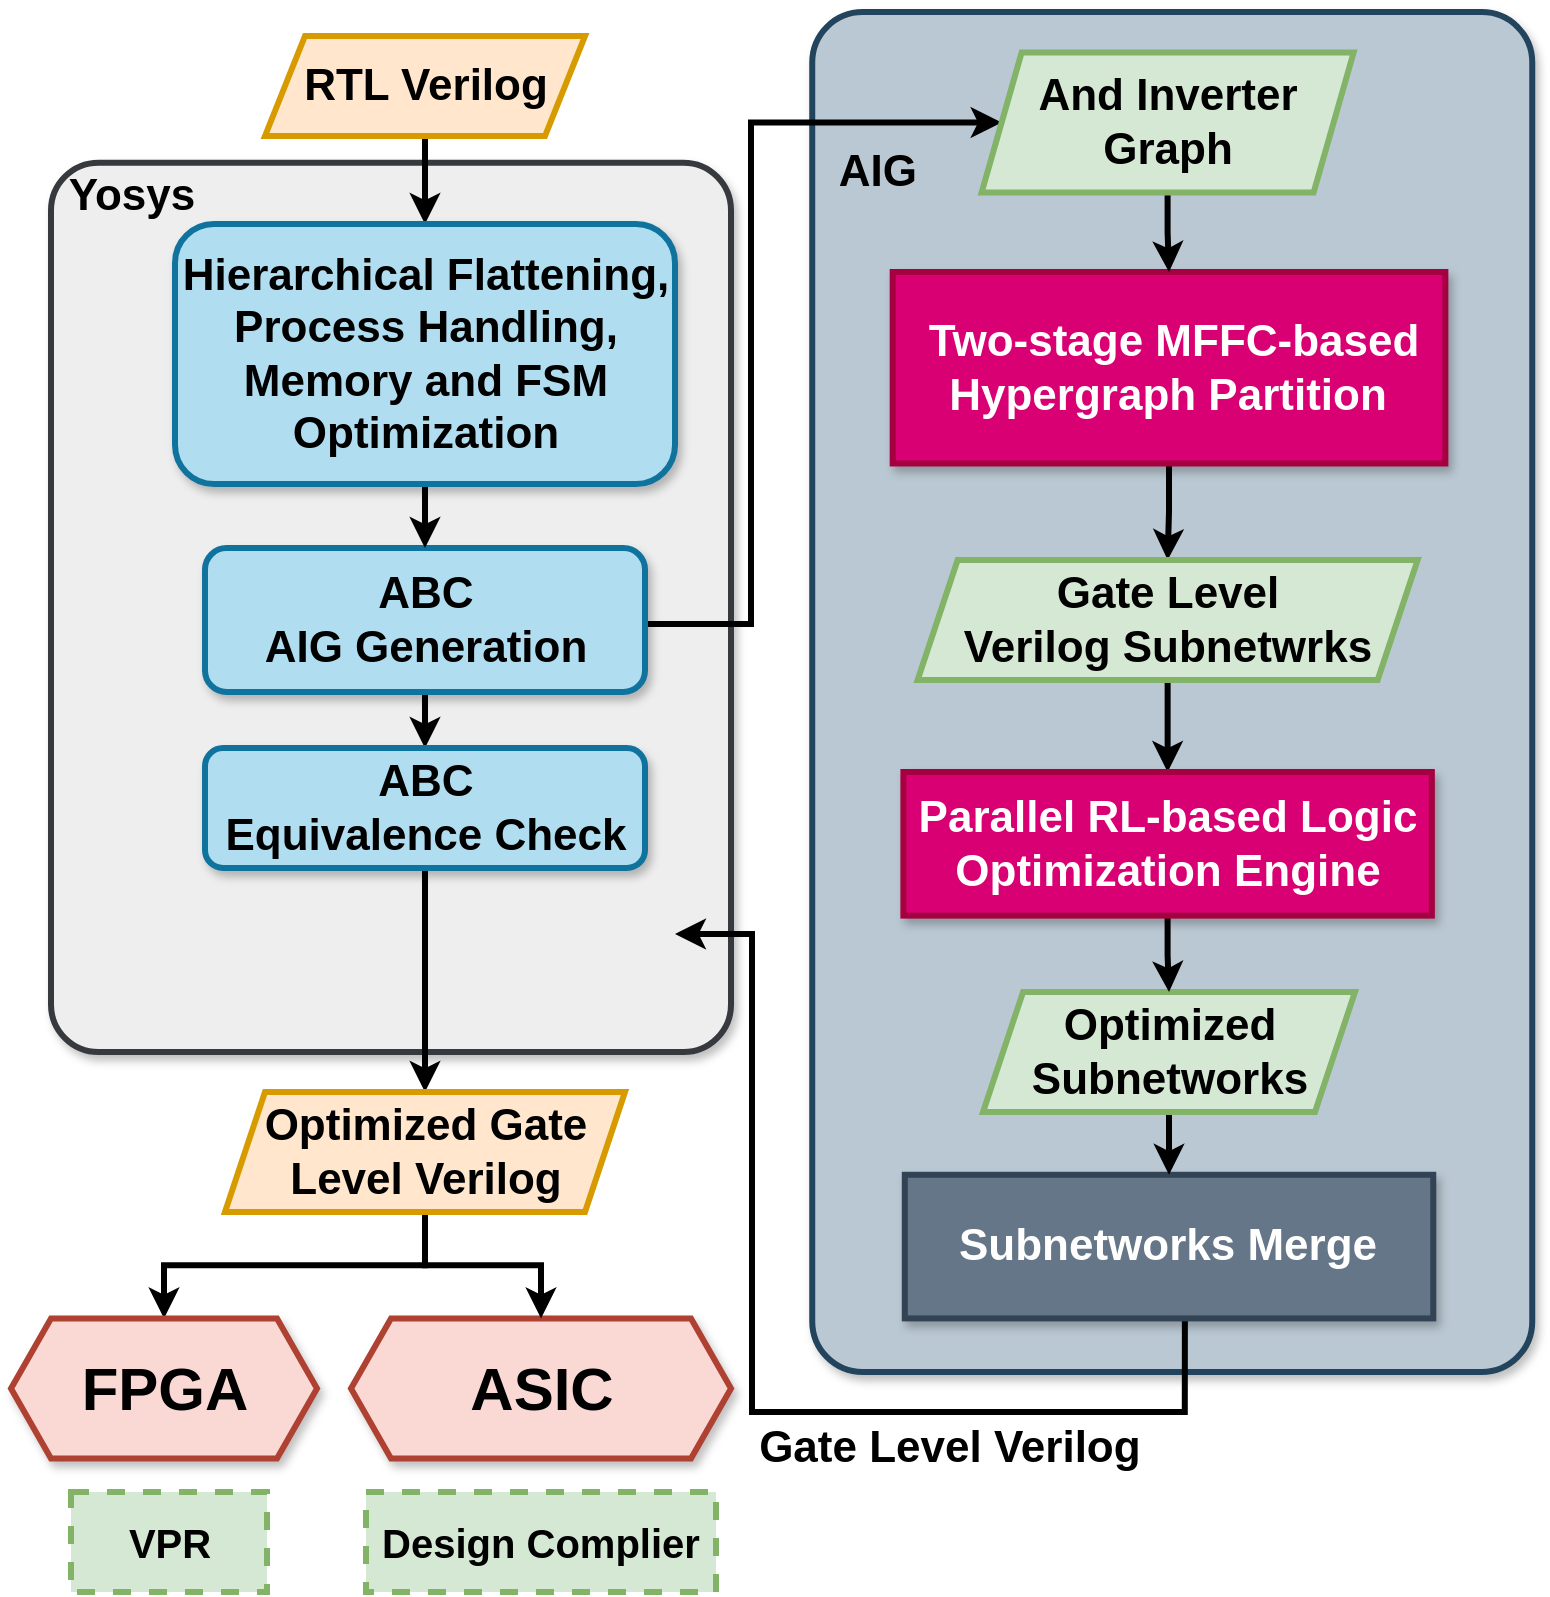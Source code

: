 <mxfile version="24.7.7">
  <diagram name="第 1 页" id="HAvIKgZ25yOHQbioZGKh">
    <mxGraphModel dx="4115" dy="2171" grid="1" gridSize="10" guides="1" tooltips="1" connect="1" arrows="1" fold="1" page="1" pageScale="1" pageWidth="1100" pageHeight="1050" math="0" shadow="0">
      <root>
        <mxCell id="0" />
        <mxCell id="1" parent="0" />
        <mxCell id="H0RHcH_2FTHYZ-mKpaNJ-111" value="" style="rounded=1;whiteSpace=wrap;html=1;fillColor=#bac8d3;strokeColor=#23445d;strokeWidth=3;shadow=1;arcSize=7;textShadow=1;" parent="1" vertex="1">
          <mxGeometry x="-1718.88" y="-1030" width="360" height="680" as="geometry" />
        </mxCell>
        <mxCell id="fzru5klA7RKhJBc94vuA-6" value="&lt;font face=&quot;Helvetica&quot; size=&quot;1&quot;&gt;&lt;b style=&quot;font-size: 30px;&quot;&gt;ASIC&lt;/b&gt;&lt;/font&gt;" style="shape=hexagon;perimeter=hexagonPerimeter2;whiteSpace=wrap;html=1;fixedSize=1;strokeColor=#ae4132;fillColor=#fad9d5;strokeWidth=3;shadow=1;" parent="1" vertex="1">
          <mxGeometry x="-1949.5" y="-376.8" width="190" height="70" as="geometry" />
        </mxCell>
        <mxCell id="fzru5klA7RKhJBc94vuA-12" value="&lt;b style=&quot;&quot;&gt;&lt;font style=&quot;font-size: 20px;&quot;&gt;Design Complier&lt;/font&gt;&lt;/b&gt;" style="rounded=0;whiteSpace=wrap;html=1;dashed=1;perimeterSpacing=3;strokeWidth=3;fillColor=#d5e8d4;strokeColor=#82b366;" parent="1" vertex="1">
          <mxGeometry x="-1942" y="-290" width="175" height="50" as="geometry" />
        </mxCell>
        <mxCell id="-el-lTCZ7dYY3-WtjOfP-2" value="" style="rounded=1;whiteSpace=wrap;html=1;fillColor=#eeeeee;strokeColor=#36393d;strokeWidth=3;shadow=1;arcSize=7;" parent="1" vertex="1">
          <mxGeometry x="-2099.5" y="-954.66" width="340" height="444.66" as="geometry" />
        </mxCell>
        <mxCell id="-el-lTCZ7dYY3-WtjOfP-6" value="" style="endArrow=classic;html=1;rounded=0;strokeWidth=3;entryX=0;entryY=0.5;entryDx=0;entryDy=0;edgeStyle=orthogonalEdgeStyle;exitX=1;exitY=0.5;exitDx=0;exitDy=0;" parent="1" source="H0RHcH_2FTHYZ-mKpaNJ-228" target="H0RHcH_2FTHYZ-mKpaNJ-187" edge="1">
          <mxGeometry width="50" height="50" relative="1" as="geometry">
            <mxPoint x="-1895.5" y="-772" as="sourcePoint" />
            <mxPoint x="-1444.71" y="-976.53" as="targetPoint" />
            <Array as="points">
              <mxPoint x="-1802.5" y="-724" />
              <mxPoint x="-1749.5" y="-724" />
              <mxPoint x="-1749.5" y="-975" />
            </Array>
          </mxGeometry>
        </mxCell>
        <mxCell id="-el-lTCZ7dYY3-WtjOfP-274" value="" style="endArrow=classic;html=1;rounded=0;strokeWidth=3;edgeStyle=orthogonalEdgeStyle;exitX=0.53;exitY=0.986;exitDx=0;exitDy=0;exitPerimeter=0;entryX=1;entryY=0.5;entryDx=0;entryDy=0;" parent="1" source="H0RHcH_2FTHYZ-mKpaNJ-75" edge="1">
          <mxGeometry width="50" height="50" relative="1" as="geometry">
            <mxPoint x="-1182.71" y="149.94" as="sourcePoint" />
            <mxPoint x="-1787.5" y="-569" as="targetPoint" />
            <Array as="points">
              <mxPoint x="-1533" y="-330" />
              <mxPoint x="-1749" y="-330" />
              <mxPoint x="-1749" y="-569" />
            </Array>
          </mxGeometry>
        </mxCell>
        <mxCell id="-el-lTCZ7dYY3-WtjOfP-275" value="&lt;b style=&quot;&quot;&gt;&lt;font style=&quot;font-size: 22px;&quot;&gt;AIG&amp;nbsp;&lt;/font&gt;&lt;/b&gt;" style="text;html=1;align=center;verticalAlign=middle;whiteSpace=wrap;rounded=0;" parent="1" vertex="1">
          <mxGeometry x="-1720" y="-955.15" width="74.12" height="10.15" as="geometry" />
        </mxCell>
        <mxCell id="H0RHcH_2FTHYZ-mKpaNJ-296" style="edgeStyle=orthogonalEdgeStyle;rounded=0;orthogonalLoop=1;jettySize=auto;html=1;entryX=0.5;entryY=0;entryDx=0;entryDy=0;strokeWidth=3;" parent="1" source="SU_nRj_41NOhbr6IneJR-1" target="H0RHcH_2FTHYZ-mKpaNJ-295" edge="1">
          <mxGeometry relative="1" as="geometry" />
        </mxCell>
        <mxCell id="SU_nRj_41NOhbr6IneJR-1" value="&lt;b style=&quot;&quot;&gt;&lt;font style=&quot;font-size: 22px;&quot;&gt;RTL Verilog&lt;/font&gt;&lt;/b&gt;" style="shape=parallelogram;perimeter=parallelogramPerimeter;whiteSpace=wrap;html=1;fixedSize=1;fillColor=#ffe6cc;strokeColor=#d79b00;strokeWidth=3;" parent="1" vertex="1">
          <mxGeometry x="-1992.5" y="-1018" width="160" height="50" as="geometry" />
        </mxCell>
        <mxCell id="SU_nRj_41NOhbr6IneJR-2" value="&lt;font style=&quot;font-size: 22px;&quot;&gt;&lt;b&gt;Yosys&lt;/b&gt;&lt;/font&gt;" style="text;html=1;align=center;verticalAlign=middle;whiteSpace=wrap;rounded=0;" parent="1" vertex="1">
          <mxGeometry x="-2089.5" y="-953" width="60" height="30" as="geometry" />
        </mxCell>
        <mxCell id="H0RHcH_2FTHYZ-mKpaNJ-75" value="&lt;b style=&quot;&quot;&gt;&lt;font style=&quot;font-size: 22px;&quot;&gt;Subnetworks Merge&lt;/font&gt;&lt;/b&gt;" style="rounded=0;whiteSpace=wrap;html=1;fillColor=#647687;fontColor=#ffffff;strokeColor=#314354;strokeWidth=3;shadow=1;container=0;" parent="1" vertex="1">
          <mxGeometry x="-1672.604" y="-448.608" width="264.237" height="71.808" as="geometry" />
        </mxCell>
        <mxCell id="MAslqFbUonPrWmBKUDa1-5" style="edgeStyle=orthogonalEdgeStyle;rounded=0;orthogonalLoop=1;jettySize=auto;html=1;entryX=0.5;entryY=0;entryDx=0;entryDy=0;strokeWidth=3;" edge="1" parent="1" source="H0RHcH_2FTHYZ-mKpaNJ-73" target="H0RHcH_2FTHYZ-mKpaNJ-189">
          <mxGeometry relative="1" as="geometry" />
        </mxCell>
        <mxCell id="H0RHcH_2FTHYZ-mKpaNJ-73" value="&lt;b style=&quot;color: rgb(0, 0, 0);&quot;&gt;&lt;font style=&quot;font-size: 22px;&quot; color=&quot;#ffffff&quot;&gt;&amp;nbsp;Two-stage MFFC-based Hypergraph Partition&lt;/font&gt;&lt;/b&gt;" style="rounded=0;whiteSpace=wrap;html=1;fillColor=#d80073;strokeColor=#A50040;strokeWidth=3;shadow=1;container=0;fontColor=#ffffff;" parent="1" vertex="1">
          <mxGeometry x="-1678.66" y="-900" width="276.35" height="95.74" as="geometry" />
        </mxCell>
        <mxCell id="MAslqFbUonPrWmBKUDa1-4" style="edgeStyle=orthogonalEdgeStyle;rounded=0;orthogonalLoop=1;jettySize=auto;html=1;strokeWidth=3;" edge="1" parent="1" source="H0RHcH_2FTHYZ-mKpaNJ-187" target="H0RHcH_2FTHYZ-mKpaNJ-73">
          <mxGeometry relative="1" as="geometry" />
        </mxCell>
        <mxCell id="H0RHcH_2FTHYZ-mKpaNJ-187" value="&lt;b style=&quot;font-size: 22px;&quot;&gt;And Inverter Graph&lt;/b&gt;" style="shape=parallelogram;perimeter=parallelogramPerimeter;whiteSpace=wrap;html=1;fixedSize=1;fillColor=#d5e8d4;strokeColor=#82b366;strokeWidth=3;" parent="1" vertex="1">
          <mxGeometry x="-1634.18" y="-1009.73" width="185.98" height="70" as="geometry" />
        </mxCell>
        <mxCell id="MAslqFbUonPrWmBKUDa1-6" style="edgeStyle=orthogonalEdgeStyle;rounded=0;orthogonalLoop=1;jettySize=auto;html=1;entryX=0.5;entryY=0;entryDx=0;entryDy=0;strokeWidth=3;" edge="1" parent="1" source="H0RHcH_2FTHYZ-mKpaNJ-189" target="MAslqFbUonPrWmBKUDa1-2">
          <mxGeometry relative="1" as="geometry" />
        </mxCell>
        <mxCell id="H0RHcH_2FTHYZ-mKpaNJ-189" value="&lt;div&gt;&lt;b&gt;&lt;font style=&quot;font-size: 22px;&quot;&gt;Gate Level Verilog&lt;/font&gt;&lt;/b&gt;&lt;b style=&quot;background-color: initial;&quot;&gt;&lt;font style=&quot;font-size: 22px;&quot;&gt;&amp;nbsp;Subnetwrks&lt;/font&gt;&lt;/b&gt;&lt;/div&gt;" style="shape=parallelogram;perimeter=parallelogramPerimeter;whiteSpace=wrap;html=1;fixedSize=1;fillColor=#d5e8d4;strokeColor=#82b366;strokeWidth=3;" parent="1" vertex="1">
          <mxGeometry x="-1666.19" y="-756" width="250" height="60" as="geometry" />
        </mxCell>
        <mxCell id="MAslqFbUonPrWmBKUDa1-8" style="edgeStyle=orthogonalEdgeStyle;rounded=0;orthogonalLoop=1;jettySize=auto;html=1;entryX=0.5;entryY=0;entryDx=0;entryDy=0;strokeWidth=3;" edge="1" parent="1" source="H0RHcH_2FTHYZ-mKpaNJ-190" target="H0RHcH_2FTHYZ-mKpaNJ-75">
          <mxGeometry relative="1" as="geometry" />
        </mxCell>
        <mxCell id="H0RHcH_2FTHYZ-mKpaNJ-190" value="&lt;div&gt;&lt;b style=&quot;font-size: 22px;&quot;&gt;Optimized Subnetworks&lt;/b&gt;&lt;br&gt;&lt;/div&gt;" style="shape=parallelogram;perimeter=parallelogramPerimeter;whiteSpace=wrap;html=1;fixedSize=1;fillColor=#d5e8d4;strokeColor=#82b366;strokeWidth=3;" parent="1" vertex="1">
          <mxGeometry x="-1633.48" y="-540" width="185.98" height="60" as="geometry" />
        </mxCell>
        <mxCell id="MAslqFbUonPrWmBKUDa1-1" style="edgeStyle=orthogonalEdgeStyle;rounded=0;orthogonalLoop=1;jettySize=auto;html=1;entryX=0.5;entryY=0;entryDx=0;entryDy=0;strokeWidth=3;" edge="1" parent="1" source="H0RHcH_2FTHYZ-mKpaNJ-228" target="H0RHcH_2FTHYZ-mKpaNJ-248">
          <mxGeometry relative="1" as="geometry" />
        </mxCell>
        <mxCell id="H0RHcH_2FTHYZ-mKpaNJ-228" value="&lt;div&gt;&lt;font style=&quot;font-size: 22px;&quot;&gt;&lt;b&gt;ABC&lt;/b&gt;&lt;/font&gt;&lt;/div&gt;&lt;font style=&quot;font-size: 22px;&quot;&gt;&lt;b&gt;AIG Generation&lt;/b&gt;&lt;/font&gt;" style="rounded=1;whiteSpace=wrap;html=1;fillColor=#b1ddf0;strokeColor=#10739e;strokeWidth=3;shadow=1;" parent="1" vertex="1">
          <mxGeometry x="-2022.5" y="-762" width="220" height="72" as="geometry" />
        </mxCell>
        <mxCell id="H0RHcH_2FTHYZ-mKpaNJ-237" value="&lt;b style=&quot;&quot;&gt;&lt;font style=&quot;font-size: 22px;&quot;&gt;Gate Level Verilog&amp;nbsp;&lt;/font&gt;&lt;/b&gt;" style="text;html=1;align=center;verticalAlign=middle;whiteSpace=wrap;rounded=0;" parent="1" vertex="1">
          <mxGeometry x="-1750" y="-316.95" width="205.88" height="10.15" as="geometry" />
        </mxCell>
        <mxCell id="H0RHcH_2FTHYZ-mKpaNJ-253" style="edgeStyle=orthogonalEdgeStyle;rounded=0;orthogonalLoop=1;jettySize=auto;html=1;entryX=0.5;entryY=0;entryDx=0;entryDy=0;strokeWidth=3;" parent="1" source="H0RHcH_2FTHYZ-mKpaNJ-248" target="H0RHcH_2FTHYZ-mKpaNJ-252" edge="1">
          <mxGeometry relative="1" as="geometry" />
        </mxCell>
        <mxCell id="H0RHcH_2FTHYZ-mKpaNJ-248" value="&lt;font style=&quot;font-size: 22px;&quot;&gt;&lt;b&gt;ABC&lt;/b&gt;&lt;/font&gt;&lt;div&gt;&lt;span style=&quot;font-size: 22px;&quot;&gt;&lt;b&gt;Equivalence Check&lt;/b&gt;&lt;/span&gt;&lt;/div&gt;" style="rounded=1;whiteSpace=wrap;html=1;fillColor=#b1ddf0;strokeColor=#10739e;strokeWidth=3;shadow=1;" parent="1" vertex="1">
          <mxGeometry x="-2022.5" y="-662.0" width="220" height="60" as="geometry" />
        </mxCell>
        <mxCell id="H0RHcH_2FTHYZ-mKpaNJ-256" style="edgeStyle=orthogonalEdgeStyle;rounded=0;orthogonalLoop=1;jettySize=auto;html=1;entryX=0.5;entryY=0;entryDx=0;entryDy=0;strokeWidth=3;" parent="1" source="H0RHcH_2FTHYZ-mKpaNJ-252" target="H0RHcH_2FTHYZ-mKpaNJ-255" edge="1">
          <mxGeometry relative="1" as="geometry" />
        </mxCell>
        <mxCell id="H0RHcH_2FTHYZ-mKpaNJ-257" style="edgeStyle=orthogonalEdgeStyle;rounded=0;orthogonalLoop=1;jettySize=auto;html=1;entryX=0.5;entryY=0;entryDx=0;entryDy=0;strokeWidth=3;" parent="1" source="H0RHcH_2FTHYZ-mKpaNJ-252" target="fzru5klA7RKhJBc94vuA-6" edge="1">
          <mxGeometry relative="1" as="geometry" />
        </mxCell>
        <mxCell id="H0RHcH_2FTHYZ-mKpaNJ-252" value="&lt;b style=&quot;&quot;&gt;&lt;font style=&quot;font-size: 22px;&quot;&gt;Optimized Gate Level Verilog&lt;/font&gt;&lt;/b&gt;" style="shape=parallelogram;perimeter=parallelogramPerimeter;whiteSpace=wrap;html=1;fixedSize=1;fillColor=#ffe6cc;strokeColor=#d79b00;strokeWidth=3;" parent="1" vertex="1">
          <mxGeometry x="-2012.5" y="-490" width="200" height="60" as="geometry" />
        </mxCell>
        <mxCell id="H0RHcH_2FTHYZ-mKpaNJ-255" value="&lt;span style=&quot;font-size: 30px;&quot;&gt;&lt;b&gt;FPGA&lt;/b&gt;&lt;/span&gt;" style="shape=hexagon;perimeter=hexagonPerimeter2;whiteSpace=wrap;html=1;fixedSize=1;strokeColor=#ae4132;fillColor=#fad9d5;strokeWidth=3;shadow=1;" parent="1" vertex="1">
          <mxGeometry x="-2119.5" y="-376.8" width="153" height="70" as="geometry" />
        </mxCell>
        <mxCell id="H0RHcH_2FTHYZ-mKpaNJ-298" style="edgeStyle=orthogonalEdgeStyle;rounded=0;orthogonalLoop=1;jettySize=auto;html=1;entryX=0.5;entryY=0;entryDx=0;entryDy=0;strokeWidth=3;" parent="1" source="H0RHcH_2FTHYZ-mKpaNJ-295" target="H0RHcH_2FTHYZ-mKpaNJ-228" edge="1">
          <mxGeometry relative="1" as="geometry" />
        </mxCell>
        <mxCell id="H0RHcH_2FTHYZ-mKpaNJ-295" value="&lt;font style=&quot;font-size: 22px;&quot;&gt;&lt;b&gt;Hierarchical Flattening, Process Handling, Memory and FSM Optimization&lt;/b&gt;&lt;/font&gt;" style="rounded=1;whiteSpace=wrap;html=1;fillColor=#b1ddf0;strokeColor=#10739e;strokeWidth=3;shadow=1;" parent="1" vertex="1">
          <mxGeometry x="-2037.5" y="-924" width="250" height="130" as="geometry" />
        </mxCell>
        <mxCell id="H0RHcH_2FTHYZ-mKpaNJ-304" value="&lt;font size=&quot;1&quot; style=&quot;&quot;&gt;&lt;b style=&quot;font-size: 20px;&quot;&gt;VPR&lt;/b&gt;&lt;/font&gt;" style="rounded=0;whiteSpace=wrap;html=1;dashed=1;perimeterSpacing=3;strokeWidth=3;fillColor=#d5e8d4;strokeColor=#82b366;" parent="1" vertex="1">
          <mxGeometry x="-2089.5" y="-290" width="98" height="50" as="geometry" />
        </mxCell>
        <mxCell id="MAslqFbUonPrWmBKUDa1-7" style="edgeStyle=orthogonalEdgeStyle;rounded=0;orthogonalLoop=1;jettySize=auto;html=1;entryX=0.5;entryY=0;entryDx=0;entryDy=0;strokeWidth=3;" edge="1" parent="1" source="MAslqFbUonPrWmBKUDa1-2" target="H0RHcH_2FTHYZ-mKpaNJ-190">
          <mxGeometry relative="1" as="geometry" />
        </mxCell>
        <mxCell id="MAslqFbUonPrWmBKUDa1-2" value="&lt;span style=&quot;font-size: 22px;&quot;&gt;&lt;b&gt;Parallel RL-based Logic Optimization Engine&lt;/b&gt;&lt;/span&gt;" style="rounded=0;whiteSpace=wrap;html=1;fillColor=#d80073;fontColor=#ffffff;strokeColor=#A50040;strokeWidth=3;shadow=1;container=0;" vertex="1" parent="1">
          <mxGeometry x="-1673.304" y="-649.998" width="264.237" height="71.808" as="geometry" />
        </mxCell>
      </root>
    </mxGraphModel>
  </diagram>
</mxfile>
